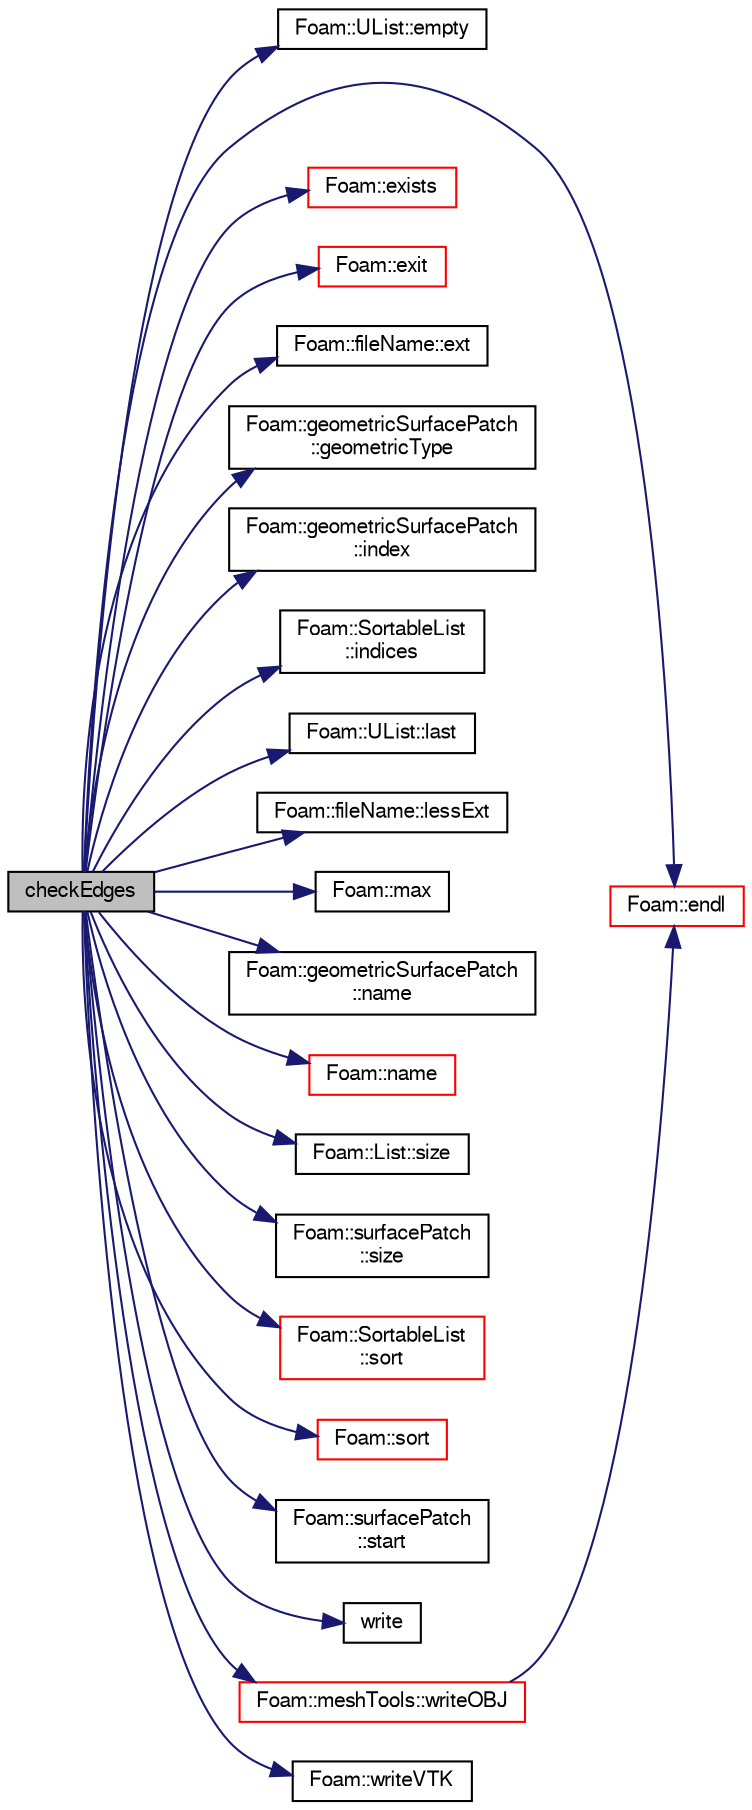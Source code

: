 digraph "checkEdges"
{
  bgcolor="transparent";
  edge [fontname="FreeSans",fontsize="10",labelfontname="FreeSans",labelfontsize="10"];
  node [fontname="FreeSans",fontsize="10",shape=record];
  rankdir="LR";
  Node565 [label="checkEdges",height=0.2,width=0.4,color="black", fillcolor="grey75", style="filled", fontcolor="black"];
  Node565 -> Node566 [color="midnightblue",fontsize="10",style="solid",fontname="FreeSans"];
  Node566 [label="Foam::UList::empty",height=0.2,width=0.4,color="black",URL="$a25698.html#a644718bb2fb240de962dc3c9a1fdf0dc",tooltip="Return true if the UList is empty (ie, size() is zero). "];
  Node565 -> Node567 [color="midnightblue",fontsize="10",style="solid",fontname="FreeSans"];
  Node567 [label="Foam::endl",height=0.2,width=0.4,color="red",URL="$a21124.html#a2db8fe02a0d3909e9351bb4275b23ce4",tooltip="Add newline and flush stream. "];
  Node565 -> Node569 [color="midnightblue",fontsize="10",style="solid",fontname="FreeSans"];
  Node569 [label="Foam::exists",height=0.2,width=0.4,color="red",URL="$a21124.html#a361e3374754d656658e0dc4a8310ce32",tooltip="Does the name exist (as DIRECTORY or FILE) in the file system? "];
  Node565 -> Node576 [color="midnightblue",fontsize="10",style="solid",fontname="FreeSans"];
  Node576 [label="Foam::exit",height=0.2,width=0.4,color="red",URL="$a21124.html#a06ca7250d8e89caf05243ec094843642"];
  Node565 -> Node621 [color="midnightblue",fontsize="10",style="solid",fontname="FreeSans"];
  Node621 [label="Foam::fileName::ext",height=0.2,width=0.4,color="black",URL="$a28234.html#aa9025b0a516ed5b621e9afd6c493da4d",tooltip="Return file name extension (part after last .) "];
  Node565 -> Node622 [color="midnightblue",fontsize="10",style="solid",fontname="FreeSans"];
  Node622 [label="Foam::geometricSurfacePatch\l::geometricType",height=0.2,width=0.4,color="black",URL="$a30586.html#a967567a5655f1235435d6e7518a445a6",tooltip="Return the type of the patch. "];
  Node565 -> Node623 [color="midnightblue",fontsize="10",style="solid",fontname="FreeSans"];
  Node623 [label="Foam::geometricSurfacePatch\l::index",height=0.2,width=0.4,color="black",URL="$a30586.html#a4a438520bb14406481732edc13c119c7",tooltip="Return the index of this patch in the boundaryMesh. "];
  Node565 -> Node624 [color="midnightblue",fontsize="10",style="solid",fontname="FreeSans"];
  Node624 [label="Foam::SortableList\l::indices",height=0.2,width=0.4,color="black",URL="$a25918.html#a28bce53bb8731da2b5f7a7cfb9ae2167",tooltip="Return the list of sorted indices. Updated every sort. "];
  Node565 -> Node625 [color="midnightblue",fontsize="10",style="solid",fontname="FreeSans"];
  Node625 [label="Foam::UList::last",height=0.2,width=0.4,color="black",URL="$a25698.html#aef07c02ea1c27bdb5906043b399e0ff0",tooltip="Return the last element of the list. "];
  Node565 -> Node626 [color="midnightblue",fontsize="10",style="solid",fontname="FreeSans"];
  Node626 [label="Foam::fileName::lessExt",height=0.2,width=0.4,color="black",URL="$a28234.html#a6807d1f6ee241b17aec7652ecce48f6e",tooltip="Return file name without extension (part before last .) "];
  Node565 -> Node627 [color="midnightblue",fontsize="10",style="solid",fontname="FreeSans"];
  Node627 [label="Foam::max",height=0.2,width=0.4,color="black",URL="$a21124.html#ac993e906cf2774ae77e666bc24e81733"];
  Node565 -> Node628 [color="midnightblue",fontsize="10",style="solid",fontname="FreeSans"];
  Node628 [label="Foam::geometricSurfacePatch\l::name",height=0.2,width=0.4,color="black",URL="$a30586.html#acc80e00a8ac919288fb55bd14cc88bf6",tooltip="Return name. "];
  Node565 -> Node629 [color="midnightblue",fontsize="10",style="solid",fontname="FreeSans"];
  Node629 [label="Foam::name",height=0.2,width=0.4,color="red",URL="$a21124.html#adcb0df2bd4953cb6bb390272d8263c3a",tooltip="Return a string representation of a complex. "];
  Node565 -> Node632 [color="midnightblue",fontsize="10",style="solid",fontname="FreeSans"];
  Node632 [label="Foam::List::size",height=0.2,width=0.4,color="black",URL="$a25694.html#a8a5f6fa29bd4b500caf186f60245b384",tooltip="Override size to be inconsistent with allocated storage. "];
  Node565 -> Node633 [color="midnightblue",fontsize="10",style="solid",fontname="FreeSans"];
  Node633 [label="Foam::surfacePatch\l::size",height=0.2,width=0.4,color="black",URL="$a30590.html#a9facbf0a118d395c89884e45a5ca4e4b",tooltip="Return size of this patch in the polyMesh face list. "];
  Node565 -> Node634 [color="midnightblue",fontsize="10",style="solid",fontname="FreeSans"];
  Node634 [label="Foam::SortableList\l::sort",height=0.2,width=0.4,color="red",URL="$a25918.html#a47fdc9eea42b6975cdc835bb2e08810e",tooltip="(stable) sort the list (if changed after construction time) "];
  Node565 -> Node639 [color="midnightblue",fontsize="10",style="solid",fontname="FreeSans"];
  Node639 [label="Foam::sort",height=0.2,width=0.4,color="red",URL="$a21124.html#a8040176c5570405aa954090217c37fbe"];
  Node565 -> Node642 [color="midnightblue",fontsize="10",style="solid",fontname="FreeSans"];
  Node642 [label="Foam::surfacePatch\l::start",height=0.2,width=0.4,color="black",URL="$a30590.html#a6bfd3e3abb11e98bdb4b98671cec1234",tooltip="Return start label of this patch in the polyMesh face list. "];
  Node565 -> Node643 [color="midnightblue",fontsize="10",style="solid",fontname="FreeSans"];
  Node643 [label="write",height=0.2,width=0.4,color="black",URL="$a19709.html#a8f30b3c2179b03a7acf273e9dea43342"];
  Node565 -> Node644 [color="midnightblue",fontsize="10",style="solid",fontname="FreeSans"];
  Node644 [label="Foam::meshTools::writeOBJ",height=0.2,width=0.4,color="red",URL="$a21153.html#afd76c6ccc8ee4a5957f0232218167c17",tooltip="Write obj representation of point. "];
  Node644 -> Node567 [color="midnightblue",fontsize="10",style="solid",fontname="FreeSans"];
  Node565 -> Node648 [color="midnightblue",fontsize="10",style="solid",fontname="FreeSans"];
  Node648 [label="Foam::writeVTK",height=0.2,width=0.4,color="black",URL="$a21124.html#ab7bf8d09856a0bf58586b443441f942c"];
}
